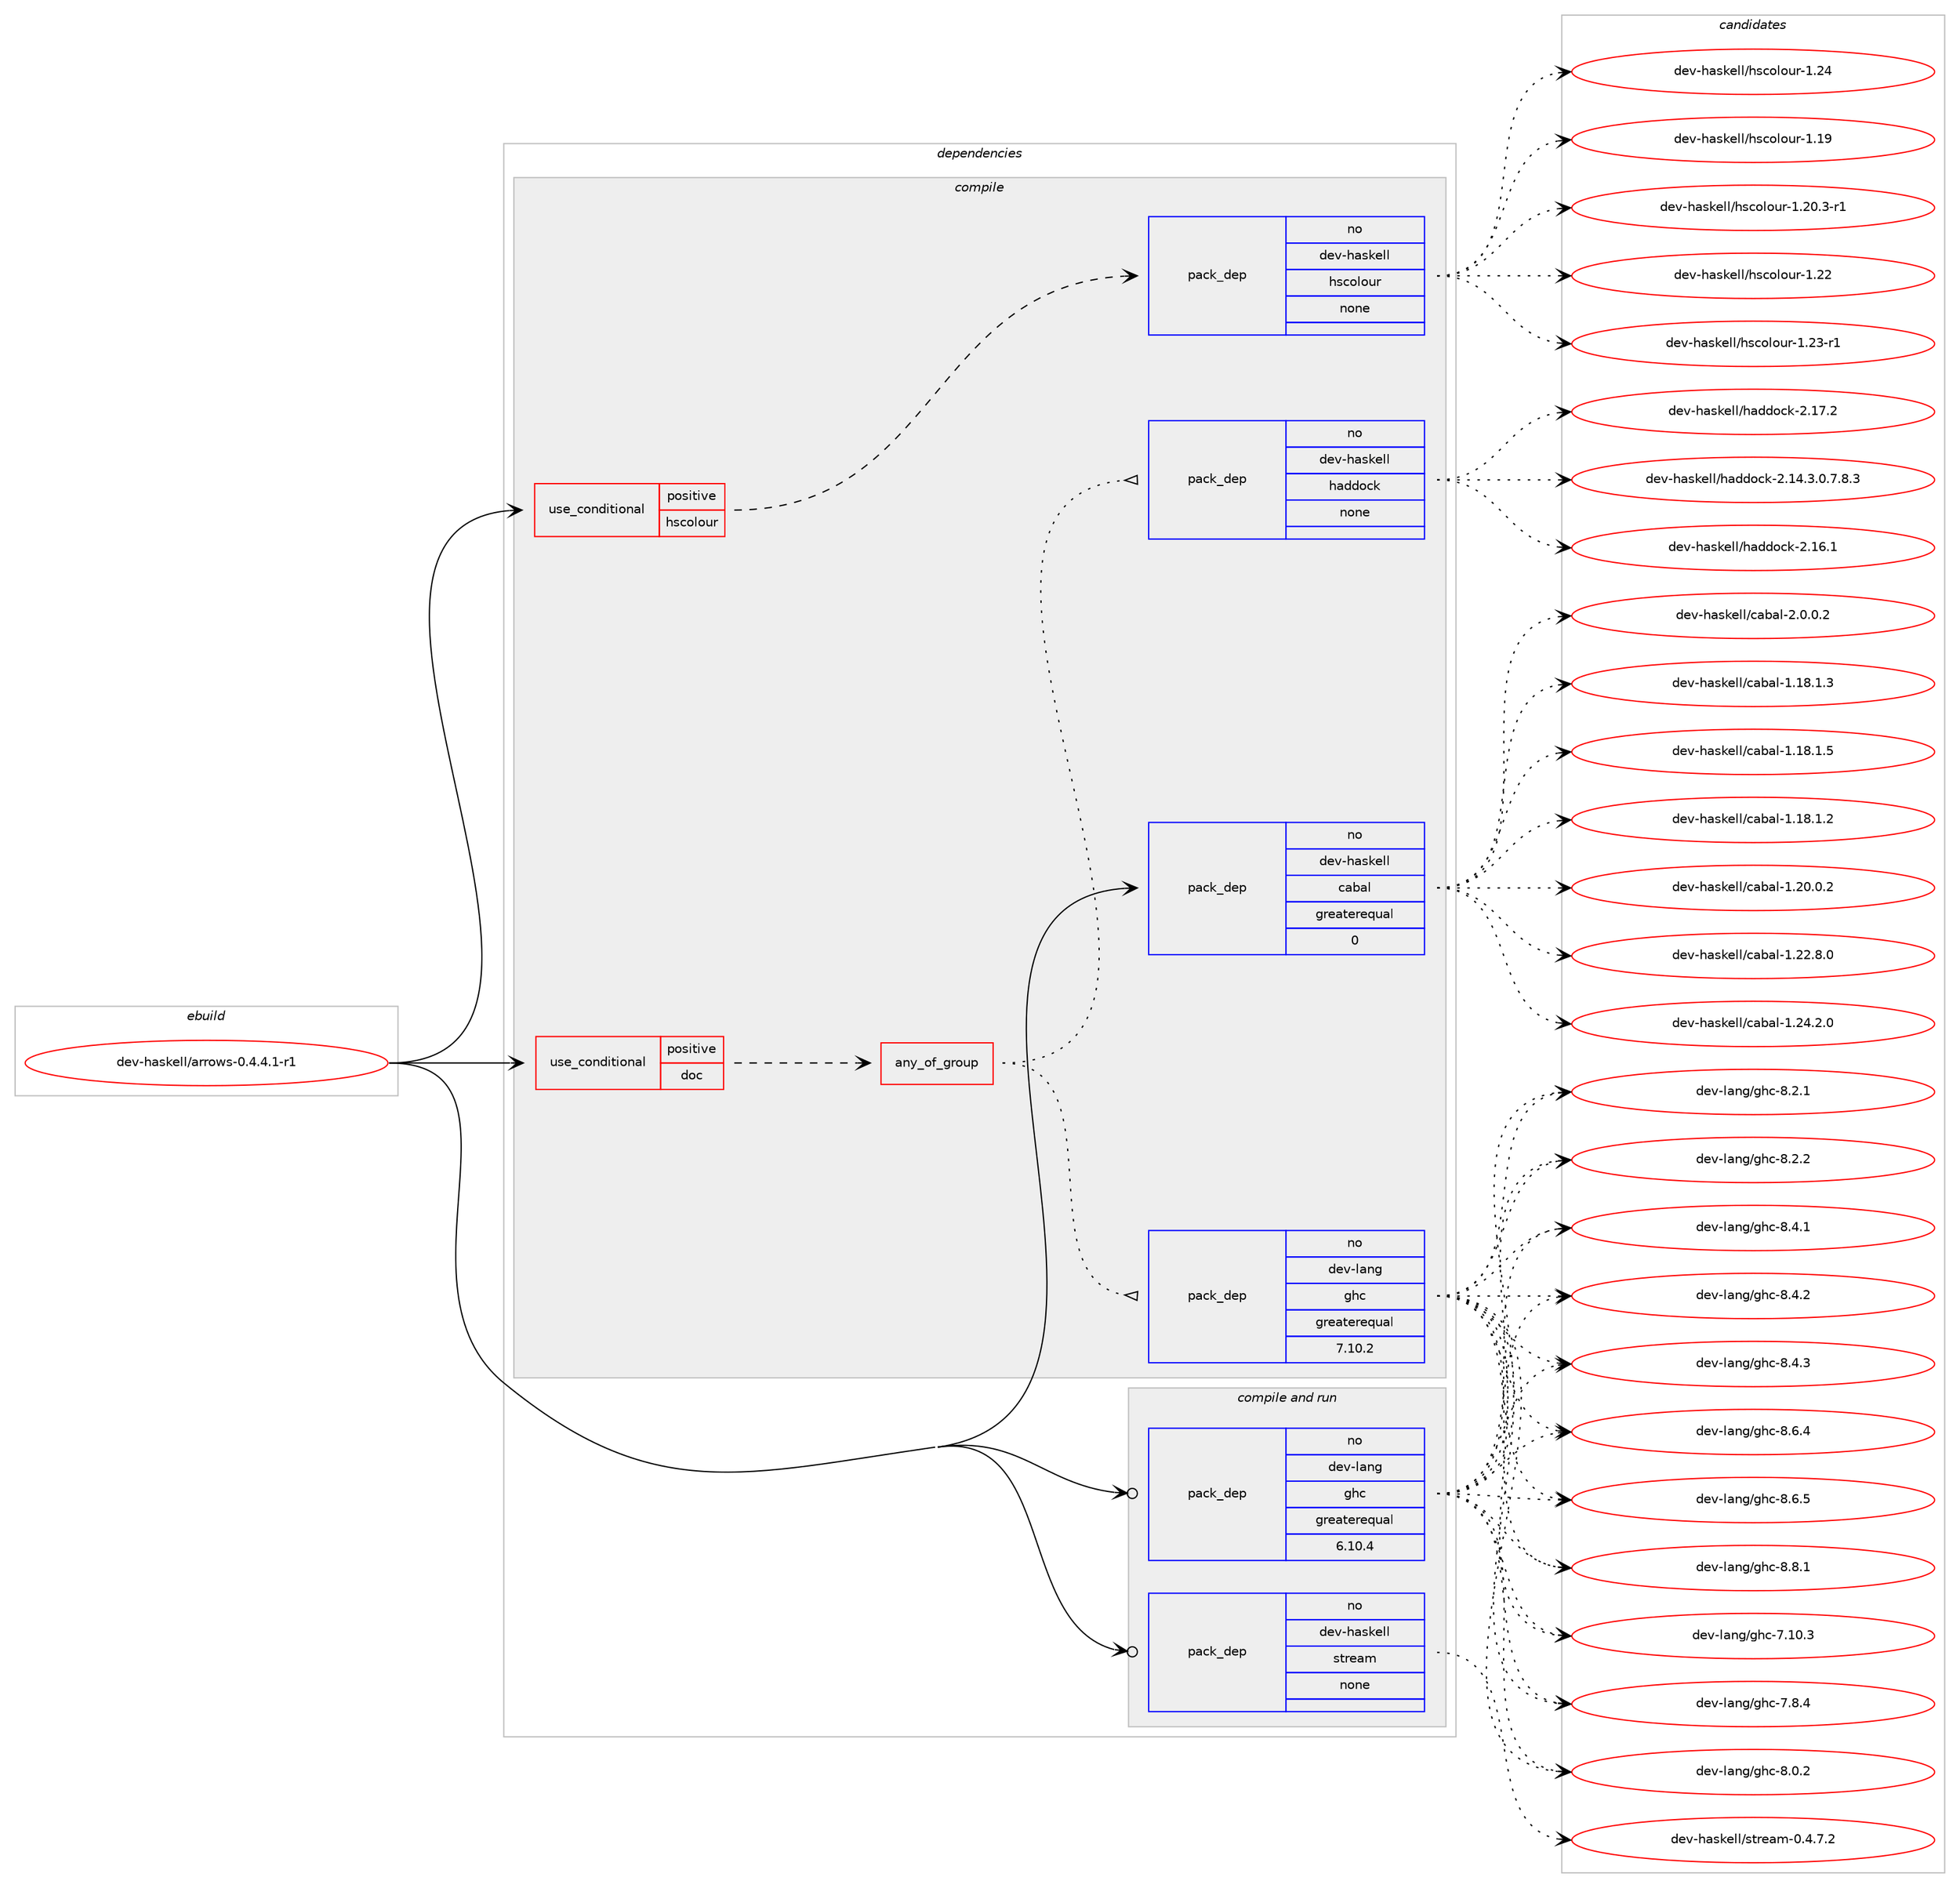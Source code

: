 digraph prolog {

# *************
# Graph options
# *************

newrank=true;
concentrate=true;
compound=true;
graph [rankdir=LR,fontname=Helvetica,fontsize=10,ranksep=1.5];#, ranksep=2.5, nodesep=0.2];
edge  [arrowhead=vee];
node  [fontname=Helvetica,fontsize=10];

# **********
# The ebuild
# **********

subgraph cluster_leftcol {
color=gray;
rank=same;
label=<<i>ebuild</i>>;
id [label="dev-haskell/arrows-0.4.4.1-r1", color=red, width=4, href="../dev-haskell/arrows-0.4.4.1-r1.svg"];
}

# ****************
# The dependencies
# ****************

subgraph cluster_midcol {
color=gray;
label=<<i>dependencies</i>>;
subgraph cluster_compile {
fillcolor="#eeeeee";
style=filled;
label=<<i>compile</i>>;
subgraph cond124706 {
dependency526169 [label=<<TABLE BORDER="0" CELLBORDER="1" CELLSPACING="0" CELLPADDING="4"><TR><TD ROWSPAN="3" CELLPADDING="10">use_conditional</TD></TR><TR><TD>positive</TD></TR><TR><TD>doc</TD></TR></TABLE>>, shape=none, color=red];
subgraph any9469 {
dependency526170 [label=<<TABLE BORDER="0" CELLBORDER="1" CELLSPACING="0" CELLPADDING="4"><TR><TD CELLPADDING="10">any_of_group</TD></TR></TABLE>>, shape=none, color=red];subgraph pack391637 {
dependency526171 [label=<<TABLE BORDER="0" CELLBORDER="1" CELLSPACING="0" CELLPADDING="4" WIDTH="220"><TR><TD ROWSPAN="6" CELLPADDING="30">pack_dep</TD></TR><TR><TD WIDTH="110">no</TD></TR><TR><TD>dev-haskell</TD></TR><TR><TD>haddock</TD></TR><TR><TD>none</TD></TR><TR><TD></TD></TR></TABLE>>, shape=none, color=blue];
}
dependency526170:e -> dependency526171:w [weight=20,style="dotted",arrowhead="oinv"];
subgraph pack391638 {
dependency526172 [label=<<TABLE BORDER="0" CELLBORDER="1" CELLSPACING="0" CELLPADDING="4" WIDTH="220"><TR><TD ROWSPAN="6" CELLPADDING="30">pack_dep</TD></TR><TR><TD WIDTH="110">no</TD></TR><TR><TD>dev-lang</TD></TR><TR><TD>ghc</TD></TR><TR><TD>greaterequal</TD></TR><TR><TD>7.10.2</TD></TR></TABLE>>, shape=none, color=blue];
}
dependency526170:e -> dependency526172:w [weight=20,style="dotted",arrowhead="oinv"];
}
dependency526169:e -> dependency526170:w [weight=20,style="dashed",arrowhead="vee"];
}
id:e -> dependency526169:w [weight=20,style="solid",arrowhead="vee"];
subgraph cond124707 {
dependency526173 [label=<<TABLE BORDER="0" CELLBORDER="1" CELLSPACING="0" CELLPADDING="4"><TR><TD ROWSPAN="3" CELLPADDING="10">use_conditional</TD></TR><TR><TD>positive</TD></TR><TR><TD>hscolour</TD></TR></TABLE>>, shape=none, color=red];
subgraph pack391639 {
dependency526174 [label=<<TABLE BORDER="0" CELLBORDER="1" CELLSPACING="0" CELLPADDING="4" WIDTH="220"><TR><TD ROWSPAN="6" CELLPADDING="30">pack_dep</TD></TR><TR><TD WIDTH="110">no</TD></TR><TR><TD>dev-haskell</TD></TR><TR><TD>hscolour</TD></TR><TR><TD>none</TD></TR><TR><TD></TD></TR></TABLE>>, shape=none, color=blue];
}
dependency526173:e -> dependency526174:w [weight=20,style="dashed",arrowhead="vee"];
}
id:e -> dependency526173:w [weight=20,style="solid",arrowhead="vee"];
subgraph pack391640 {
dependency526175 [label=<<TABLE BORDER="0" CELLBORDER="1" CELLSPACING="0" CELLPADDING="4" WIDTH="220"><TR><TD ROWSPAN="6" CELLPADDING="30">pack_dep</TD></TR><TR><TD WIDTH="110">no</TD></TR><TR><TD>dev-haskell</TD></TR><TR><TD>cabal</TD></TR><TR><TD>greaterequal</TD></TR><TR><TD>0</TD></TR></TABLE>>, shape=none, color=blue];
}
id:e -> dependency526175:w [weight=20,style="solid",arrowhead="vee"];
}
subgraph cluster_compileandrun {
fillcolor="#eeeeee";
style=filled;
label=<<i>compile and run</i>>;
subgraph pack391641 {
dependency526176 [label=<<TABLE BORDER="0" CELLBORDER="1" CELLSPACING="0" CELLPADDING="4" WIDTH="220"><TR><TD ROWSPAN="6" CELLPADDING="30">pack_dep</TD></TR><TR><TD WIDTH="110">no</TD></TR><TR><TD>dev-haskell</TD></TR><TR><TD>stream</TD></TR><TR><TD>none</TD></TR><TR><TD></TD></TR></TABLE>>, shape=none, color=blue];
}
id:e -> dependency526176:w [weight=20,style="solid",arrowhead="odotvee"];
subgraph pack391642 {
dependency526177 [label=<<TABLE BORDER="0" CELLBORDER="1" CELLSPACING="0" CELLPADDING="4" WIDTH="220"><TR><TD ROWSPAN="6" CELLPADDING="30">pack_dep</TD></TR><TR><TD WIDTH="110">no</TD></TR><TR><TD>dev-lang</TD></TR><TR><TD>ghc</TD></TR><TR><TD>greaterequal</TD></TR><TR><TD>6.10.4</TD></TR></TABLE>>, shape=none, color=blue];
}
id:e -> dependency526177:w [weight=20,style="solid",arrowhead="odotvee"];
}
subgraph cluster_run {
fillcolor="#eeeeee";
style=filled;
label=<<i>run</i>>;
}
}

# **************
# The candidates
# **************

subgraph cluster_choices {
rank=same;
color=gray;
label=<<i>candidates</i>>;

subgraph choice391637 {
color=black;
nodesep=1;
choice1001011184510497115107101108108471049710010011199107455046495246514648465546564651 [label="dev-haskell/haddock-2.14.3.0.7.8.3", color=red, width=4,href="../dev-haskell/haddock-2.14.3.0.7.8.3.svg"];
choice100101118451049711510710110810847104971001001119910745504649544649 [label="dev-haskell/haddock-2.16.1", color=red, width=4,href="../dev-haskell/haddock-2.16.1.svg"];
choice100101118451049711510710110810847104971001001119910745504649554650 [label="dev-haskell/haddock-2.17.2", color=red, width=4,href="../dev-haskell/haddock-2.17.2.svg"];
dependency526171:e -> choice1001011184510497115107101108108471049710010011199107455046495246514648465546564651:w [style=dotted,weight="100"];
dependency526171:e -> choice100101118451049711510710110810847104971001001119910745504649544649:w [style=dotted,weight="100"];
dependency526171:e -> choice100101118451049711510710110810847104971001001119910745504649554650:w [style=dotted,weight="100"];
}
subgraph choice391638 {
color=black;
nodesep=1;
choice1001011184510897110103471031049945554649484651 [label="dev-lang/ghc-7.10.3", color=red, width=4,href="../dev-lang/ghc-7.10.3.svg"];
choice10010111845108971101034710310499455546564652 [label="dev-lang/ghc-7.8.4", color=red, width=4,href="../dev-lang/ghc-7.8.4.svg"];
choice10010111845108971101034710310499455646484650 [label="dev-lang/ghc-8.0.2", color=red, width=4,href="../dev-lang/ghc-8.0.2.svg"];
choice10010111845108971101034710310499455646504649 [label="dev-lang/ghc-8.2.1", color=red, width=4,href="../dev-lang/ghc-8.2.1.svg"];
choice10010111845108971101034710310499455646504650 [label="dev-lang/ghc-8.2.2", color=red, width=4,href="../dev-lang/ghc-8.2.2.svg"];
choice10010111845108971101034710310499455646524649 [label="dev-lang/ghc-8.4.1", color=red, width=4,href="../dev-lang/ghc-8.4.1.svg"];
choice10010111845108971101034710310499455646524650 [label="dev-lang/ghc-8.4.2", color=red, width=4,href="../dev-lang/ghc-8.4.2.svg"];
choice10010111845108971101034710310499455646524651 [label="dev-lang/ghc-8.4.3", color=red, width=4,href="../dev-lang/ghc-8.4.3.svg"];
choice10010111845108971101034710310499455646544652 [label="dev-lang/ghc-8.6.4", color=red, width=4,href="../dev-lang/ghc-8.6.4.svg"];
choice10010111845108971101034710310499455646544653 [label="dev-lang/ghc-8.6.5", color=red, width=4,href="../dev-lang/ghc-8.6.5.svg"];
choice10010111845108971101034710310499455646564649 [label="dev-lang/ghc-8.8.1", color=red, width=4,href="../dev-lang/ghc-8.8.1.svg"];
dependency526172:e -> choice1001011184510897110103471031049945554649484651:w [style=dotted,weight="100"];
dependency526172:e -> choice10010111845108971101034710310499455546564652:w [style=dotted,weight="100"];
dependency526172:e -> choice10010111845108971101034710310499455646484650:w [style=dotted,weight="100"];
dependency526172:e -> choice10010111845108971101034710310499455646504649:w [style=dotted,weight="100"];
dependency526172:e -> choice10010111845108971101034710310499455646504650:w [style=dotted,weight="100"];
dependency526172:e -> choice10010111845108971101034710310499455646524649:w [style=dotted,weight="100"];
dependency526172:e -> choice10010111845108971101034710310499455646524650:w [style=dotted,weight="100"];
dependency526172:e -> choice10010111845108971101034710310499455646524651:w [style=dotted,weight="100"];
dependency526172:e -> choice10010111845108971101034710310499455646544652:w [style=dotted,weight="100"];
dependency526172:e -> choice10010111845108971101034710310499455646544653:w [style=dotted,weight="100"];
dependency526172:e -> choice10010111845108971101034710310499455646564649:w [style=dotted,weight="100"];
}
subgraph choice391639 {
color=black;
nodesep=1;
choice100101118451049711510710110810847104115991111081111171144549464957 [label="dev-haskell/hscolour-1.19", color=red, width=4,href="../dev-haskell/hscolour-1.19.svg"];
choice10010111845104971151071011081084710411599111108111117114454946504846514511449 [label="dev-haskell/hscolour-1.20.3-r1", color=red, width=4,href="../dev-haskell/hscolour-1.20.3-r1.svg"];
choice100101118451049711510710110810847104115991111081111171144549465050 [label="dev-haskell/hscolour-1.22", color=red, width=4,href="../dev-haskell/hscolour-1.22.svg"];
choice1001011184510497115107101108108471041159911110811111711445494650514511449 [label="dev-haskell/hscolour-1.23-r1", color=red, width=4,href="../dev-haskell/hscolour-1.23-r1.svg"];
choice100101118451049711510710110810847104115991111081111171144549465052 [label="dev-haskell/hscolour-1.24", color=red, width=4,href="../dev-haskell/hscolour-1.24.svg"];
dependency526174:e -> choice100101118451049711510710110810847104115991111081111171144549464957:w [style=dotted,weight="100"];
dependency526174:e -> choice10010111845104971151071011081084710411599111108111117114454946504846514511449:w [style=dotted,weight="100"];
dependency526174:e -> choice100101118451049711510710110810847104115991111081111171144549465050:w [style=dotted,weight="100"];
dependency526174:e -> choice1001011184510497115107101108108471041159911110811111711445494650514511449:w [style=dotted,weight="100"];
dependency526174:e -> choice100101118451049711510710110810847104115991111081111171144549465052:w [style=dotted,weight="100"];
}
subgraph choice391640 {
color=black;
nodesep=1;
choice10010111845104971151071011081084799979897108454946495646494650 [label="dev-haskell/cabal-1.18.1.2", color=red, width=4,href="../dev-haskell/cabal-1.18.1.2.svg"];
choice10010111845104971151071011081084799979897108454946495646494651 [label="dev-haskell/cabal-1.18.1.3", color=red, width=4,href="../dev-haskell/cabal-1.18.1.3.svg"];
choice10010111845104971151071011081084799979897108454946495646494653 [label="dev-haskell/cabal-1.18.1.5", color=red, width=4,href="../dev-haskell/cabal-1.18.1.5.svg"];
choice10010111845104971151071011081084799979897108454946504846484650 [label="dev-haskell/cabal-1.20.0.2", color=red, width=4,href="../dev-haskell/cabal-1.20.0.2.svg"];
choice10010111845104971151071011081084799979897108454946505046564648 [label="dev-haskell/cabal-1.22.8.0", color=red, width=4,href="../dev-haskell/cabal-1.22.8.0.svg"];
choice10010111845104971151071011081084799979897108454946505246504648 [label="dev-haskell/cabal-1.24.2.0", color=red, width=4,href="../dev-haskell/cabal-1.24.2.0.svg"];
choice100101118451049711510710110810847999798971084550464846484650 [label="dev-haskell/cabal-2.0.0.2", color=red, width=4,href="../dev-haskell/cabal-2.0.0.2.svg"];
dependency526175:e -> choice10010111845104971151071011081084799979897108454946495646494650:w [style=dotted,weight="100"];
dependency526175:e -> choice10010111845104971151071011081084799979897108454946495646494651:w [style=dotted,weight="100"];
dependency526175:e -> choice10010111845104971151071011081084799979897108454946495646494653:w [style=dotted,weight="100"];
dependency526175:e -> choice10010111845104971151071011081084799979897108454946504846484650:w [style=dotted,weight="100"];
dependency526175:e -> choice10010111845104971151071011081084799979897108454946505046564648:w [style=dotted,weight="100"];
dependency526175:e -> choice10010111845104971151071011081084799979897108454946505246504648:w [style=dotted,weight="100"];
dependency526175:e -> choice100101118451049711510710110810847999798971084550464846484650:w [style=dotted,weight="100"];
}
subgraph choice391641 {
color=black;
nodesep=1;
choice100101118451049711510710110810847115116114101971094548465246554650 [label="dev-haskell/stream-0.4.7.2", color=red, width=4,href="../dev-haskell/stream-0.4.7.2.svg"];
dependency526176:e -> choice100101118451049711510710110810847115116114101971094548465246554650:w [style=dotted,weight="100"];
}
subgraph choice391642 {
color=black;
nodesep=1;
choice1001011184510897110103471031049945554649484651 [label="dev-lang/ghc-7.10.3", color=red, width=4,href="../dev-lang/ghc-7.10.3.svg"];
choice10010111845108971101034710310499455546564652 [label="dev-lang/ghc-7.8.4", color=red, width=4,href="../dev-lang/ghc-7.8.4.svg"];
choice10010111845108971101034710310499455646484650 [label="dev-lang/ghc-8.0.2", color=red, width=4,href="../dev-lang/ghc-8.0.2.svg"];
choice10010111845108971101034710310499455646504649 [label="dev-lang/ghc-8.2.1", color=red, width=4,href="../dev-lang/ghc-8.2.1.svg"];
choice10010111845108971101034710310499455646504650 [label="dev-lang/ghc-8.2.2", color=red, width=4,href="../dev-lang/ghc-8.2.2.svg"];
choice10010111845108971101034710310499455646524649 [label="dev-lang/ghc-8.4.1", color=red, width=4,href="../dev-lang/ghc-8.4.1.svg"];
choice10010111845108971101034710310499455646524650 [label="dev-lang/ghc-8.4.2", color=red, width=4,href="../dev-lang/ghc-8.4.2.svg"];
choice10010111845108971101034710310499455646524651 [label="dev-lang/ghc-8.4.3", color=red, width=4,href="../dev-lang/ghc-8.4.3.svg"];
choice10010111845108971101034710310499455646544652 [label="dev-lang/ghc-8.6.4", color=red, width=4,href="../dev-lang/ghc-8.6.4.svg"];
choice10010111845108971101034710310499455646544653 [label="dev-lang/ghc-8.6.5", color=red, width=4,href="../dev-lang/ghc-8.6.5.svg"];
choice10010111845108971101034710310499455646564649 [label="dev-lang/ghc-8.8.1", color=red, width=4,href="../dev-lang/ghc-8.8.1.svg"];
dependency526177:e -> choice1001011184510897110103471031049945554649484651:w [style=dotted,weight="100"];
dependency526177:e -> choice10010111845108971101034710310499455546564652:w [style=dotted,weight="100"];
dependency526177:e -> choice10010111845108971101034710310499455646484650:w [style=dotted,weight="100"];
dependency526177:e -> choice10010111845108971101034710310499455646504649:w [style=dotted,weight="100"];
dependency526177:e -> choice10010111845108971101034710310499455646504650:w [style=dotted,weight="100"];
dependency526177:e -> choice10010111845108971101034710310499455646524649:w [style=dotted,weight="100"];
dependency526177:e -> choice10010111845108971101034710310499455646524650:w [style=dotted,weight="100"];
dependency526177:e -> choice10010111845108971101034710310499455646524651:w [style=dotted,weight="100"];
dependency526177:e -> choice10010111845108971101034710310499455646544652:w [style=dotted,weight="100"];
dependency526177:e -> choice10010111845108971101034710310499455646544653:w [style=dotted,weight="100"];
dependency526177:e -> choice10010111845108971101034710310499455646564649:w [style=dotted,weight="100"];
}
}

}
